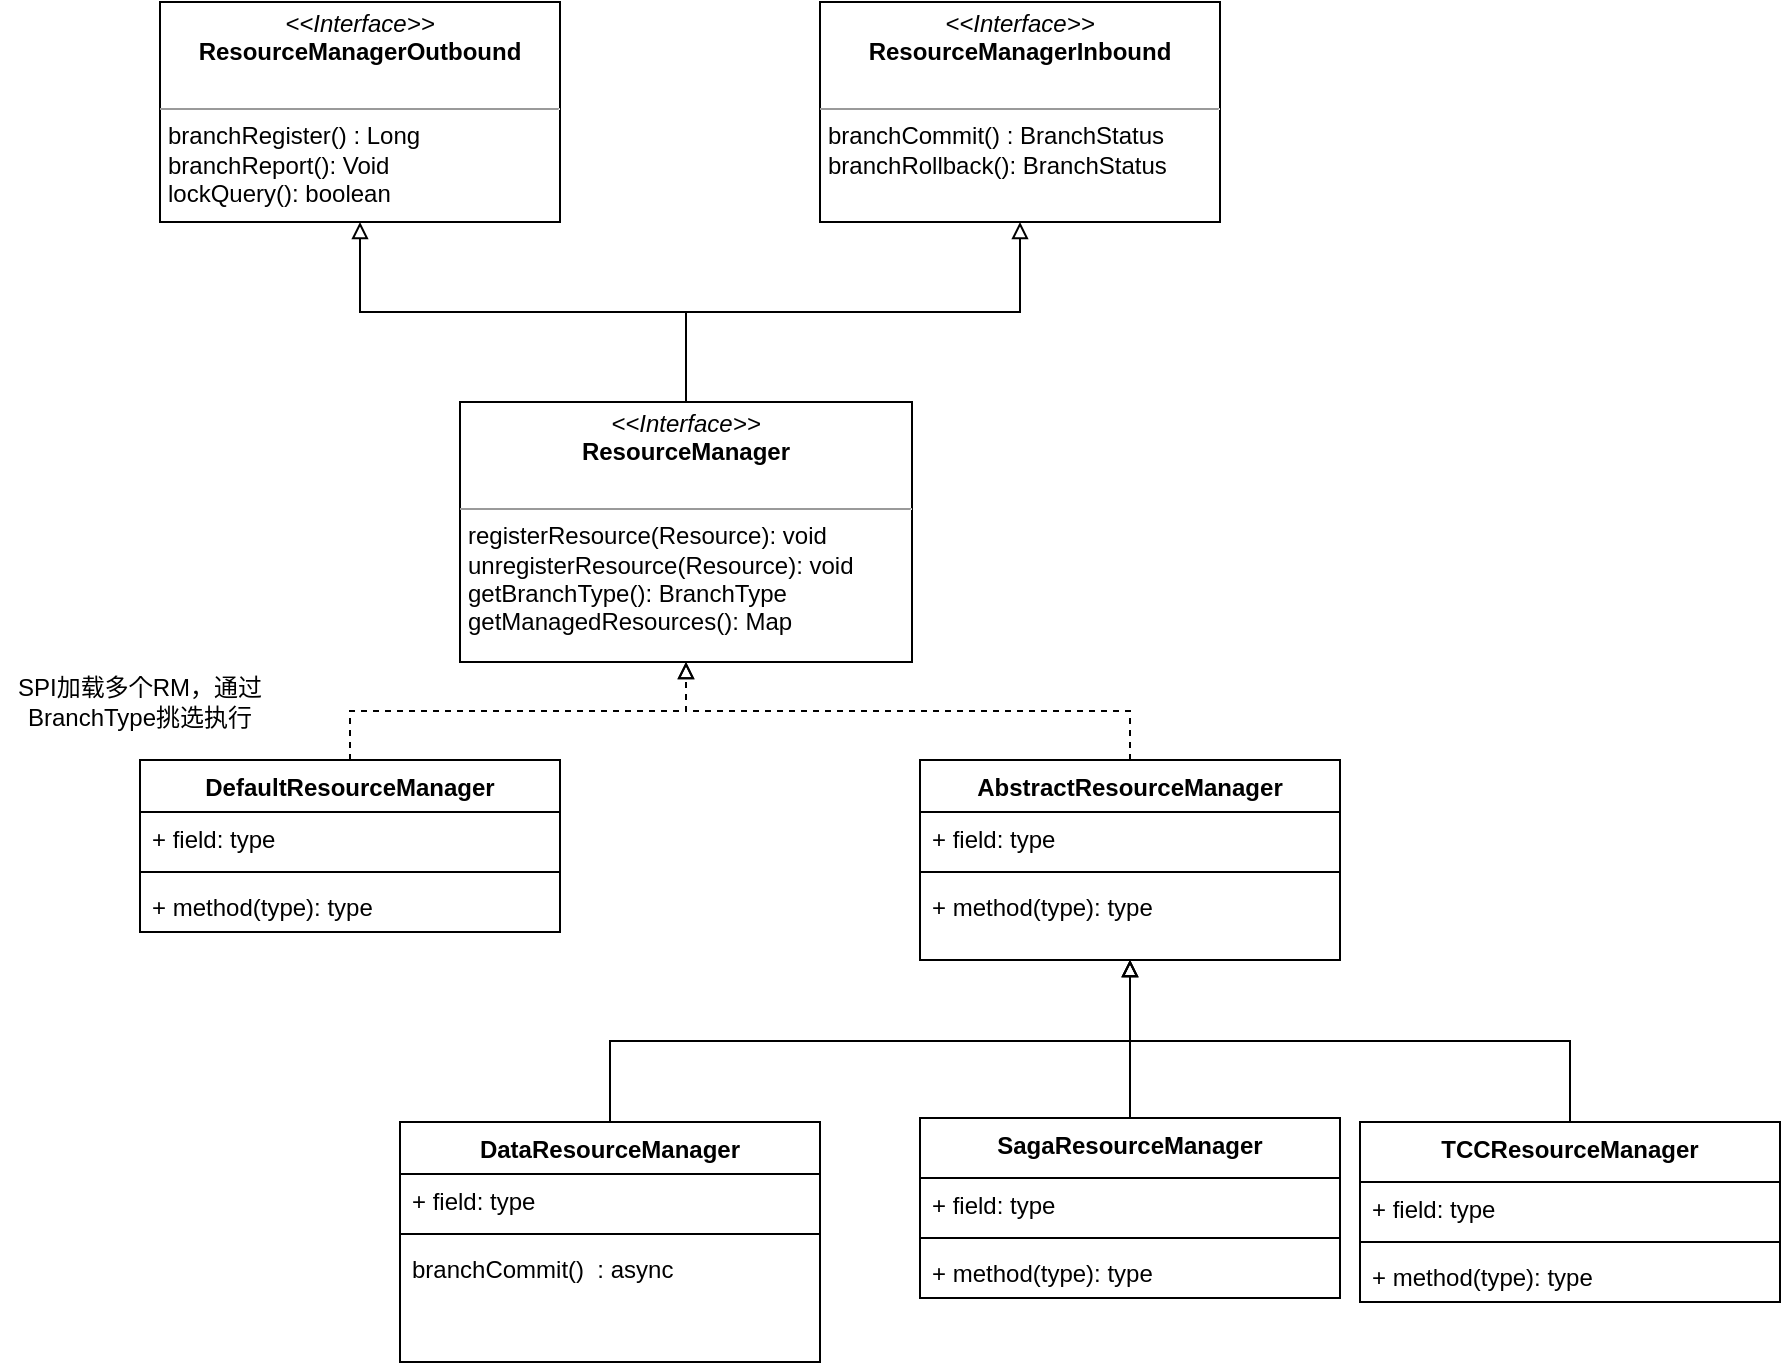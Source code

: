 <mxfile version="14.4.9" type="github">
  <diagram id="o7zCWSdlwjhEo8UM8fDb" name="Page-1">
    <mxGraphModel dx="1917" dy="547" grid="1" gridSize="10" guides="1" tooltips="1" connect="1" arrows="1" fold="1" page="1" pageScale="1" pageWidth="827" pageHeight="1169" math="0" shadow="0">
      <root>
        <mxCell id="0" />
        <mxCell id="1" parent="0" />
        <mxCell id="C-vi821LnxxrJohOB0C7-4" value="&lt;p style=&quot;margin: 0px ; margin-top: 4px ; text-align: center&quot;&gt;&lt;i&gt;&amp;lt;&amp;lt;Interface&amp;gt;&amp;gt;&lt;/i&gt;&lt;br&gt;&lt;b&gt;ResourceManagerOutbound&lt;/b&gt;&lt;/p&gt;&lt;p style=&quot;margin: 0px ; margin-left: 4px&quot;&gt;&lt;br&gt;&lt;/p&gt;&lt;hr size=&quot;1&quot;&gt;&lt;p style=&quot;margin: 0px ; margin-left: 4px&quot;&gt;branchRegister() : Long&lt;br&gt;branchReport(): Void&lt;/p&gt;&lt;p style=&quot;margin: 0px ; margin-left: 4px&quot;&gt;lockQuery(): boolean&lt;/p&gt;" style="verticalAlign=top;align=left;overflow=fill;fontSize=12;fontFamily=Helvetica;html=1;" vertex="1" parent="1">
          <mxGeometry x="50" y="120" width="200" height="110" as="geometry" />
        </mxCell>
        <mxCell id="C-vi821LnxxrJohOB0C7-5" value="&lt;p style=&quot;margin: 0px ; margin-top: 4px ; text-align: center&quot;&gt;&lt;i&gt;&amp;lt;&amp;lt;Interface&amp;gt;&amp;gt;&lt;/i&gt;&lt;br&gt;&lt;b&gt;ResourceManagerInbound&lt;/b&gt;&lt;/p&gt;&lt;p style=&quot;margin: 0px ; margin-left: 4px&quot;&gt;&lt;br&gt;&lt;/p&gt;&lt;hr size=&quot;1&quot;&gt;&lt;p style=&quot;margin: 0px ; margin-left: 4px&quot;&gt;branchCommit() : BranchStatus&lt;br&gt;branchRollback(): BranchStatus&lt;/p&gt;&lt;p style=&quot;margin: 0px ; margin-left: 4px&quot;&gt;&lt;br&gt;&lt;/p&gt;" style="verticalAlign=top;align=left;overflow=fill;fontSize=12;fontFamily=Helvetica;html=1;" vertex="1" parent="1">
          <mxGeometry x="380" y="120" width="200" height="110" as="geometry" />
        </mxCell>
        <mxCell id="C-vi821LnxxrJohOB0C7-8" style="edgeStyle=orthogonalEdgeStyle;rounded=0;orthogonalLoop=1;jettySize=auto;html=1;exitX=0.5;exitY=0;exitDx=0;exitDy=0;entryX=0.5;entryY=1;entryDx=0;entryDy=0;endArrow=block;endFill=0;" edge="1" parent="1" source="C-vi821LnxxrJohOB0C7-6" target="C-vi821LnxxrJohOB0C7-4">
          <mxGeometry relative="1" as="geometry" />
        </mxCell>
        <mxCell id="C-vi821LnxxrJohOB0C7-13" style="edgeStyle=orthogonalEdgeStyle;rounded=0;orthogonalLoop=1;jettySize=auto;html=1;exitX=0.5;exitY=0;exitDx=0;exitDy=0;entryX=0.5;entryY=1;entryDx=0;entryDy=0;endArrow=block;endFill=0;" edge="1" parent="1" source="C-vi821LnxxrJohOB0C7-6" target="C-vi821LnxxrJohOB0C7-5">
          <mxGeometry relative="1" as="geometry" />
        </mxCell>
        <mxCell id="C-vi821LnxxrJohOB0C7-6" value="&lt;p style=&quot;margin: 0px ; margin-top: 4px ; text-align: center&quot;&gt;&lt;i&gt;&amp;lt;&amp;lt;Interface&amp;gt;&amp;gt;&lt;/i&gt;&lt;br&gt;&lt;b&gt;ResourceManager&lt;/b&gt;&lt;/p&gt;&lt;p style=&quot;margin: 0px ; margin-left: 4px&quot;&gt;&lt;br&gt;&lt;/p&gt;&lt;hr size=&quot;1&quot;&gt;&lt;p style=&quot;margin: 0px ; margin-left: 4px&quot;&gt;registerResource(Resource): void&lt;/p&gt;&lt;p style=&quot;margin: 0px ; margin-left: 4px&quot;&gt;unregisterResource(Resource): void&amp;nbsp;&lt;/p&gt;&lt;p style=&quot;margin: 0px ; margin-left: 4px&quot;&gt;getBranchType(): BranchType&lt;/p&gt;&lt;p style=&quot;margin: 0px ; margin-left: 4px&quot;&gt;getManagedResources(): Map&lt;/p&gt;" style="verticalAlign=top;align=left;overflow=fill;fontSize=12;fontFamily=Helvetica;html=1;" vertex="1" parent="1">
          <mxGeometry x="200" y="320" width="226" height="130" as="geometry" />
        </mxCell>
        <mxCell id="C-vi821LnxxrJohOB0C7-34" style="edgeStyle=orthogonalEdgeStyle;rounded=0;orthogonalLoop=1;jettySize=auto;html=1;exitX=0.5;exitY=0;exitDx=0;exitDy=0;entryX=0.5;entryY=1;entryDx=0;entryDy=0;endArrow=block;endFill=0;dashed=1;" edge="1" parent="1" source="C-vi821LnxxrJohOB0C7-14" target="C-vi821LnxxrJohOB0C7-6">
          <mxGeometry relative="1" as="geometry" />
        </mxCell>
        <mxCell id="C-vi821LnxxrJohOB0C7-14" value="DefaultResourceManager" style="swimlane;fontStyle=1;align=center;verticalAlign=top;childLayout=stackLayout;horizontal=1;startSize=26;horizontalStack=0;resizeParent=1;resizeParentMax=0;resizeLast=0;collapsible=1;marginBottom=0;" vertex="1" parent="1">
          <mxGeometry x="40" y="499" width="210" height="86" as="geometry" />
        </mxCell>
        <mxCell id="C-vi821LnxxrJohOB0C7-15" value="+ field: type" style="text;strokeColor=none;fillColor=none;align=left;verticalAlign=top;spacingLeft=4;spacingRight=4;overflow=hidden;rotatable=0;points=[[0,0.5],[1,0.5]];portConstraint=eastwest;" vertex="1" parent="C-vi821LnxxrJohOB0C7-14">
          <mxGeometry y="26" width="210" height="26" as="geometry" />
        </mxCell>
        <mxCell id="C-vi821LnxxrJohOB0C7-16" value="" style="line;strokeWidth=1;fillColor=none;align=left;verticalAlign=middle;spacingTop=-1;spacingLeft=3;spacingRight=3;rotatable=0;labelPosition=right;points=[];portConstraint=eastwest;" vertex="1" parent="C-vi821LnxxrJohOB0C7-14">
          <mxGeometry y="52" width="210" height="8" as="geometry" />
        </mxCell>
        <mxCell id="C-vi821LnxxrJohOB0C7-17" value="+ method(type): type" style="text;strokeColor=none;fillColor=none;align=left;verticalAlign=top;spacingLeft=4;spacingRight=4;overflow=hidden;rotatable=0;points=[[0,0.5],[1,0.5]];portConstraint=eastwest;" vertex="1" parent="C-vi821LnxxrJohOB0C7-14">
          <mxGeometry y="60" width="210" height="26" as="geometry" />
        </mxCell>
        <mxCell id="C-vi821LnxxrJohOB0C7-35" style="edgeStyle=orthogonalEdgeStyle;rounded=0;orthogonalLoop=1;jettySize=auto;html=1;exitX=0.5;exitY=0;exitDx=0;exitDy=0;entryX=0.5;entryY=1;entryDx=0;entryDy=0;dashed=1;endArrow=block;endFill=0;" edge="1" parent="1" source="C-vi821LnxxrJohOB0C7-18" target="C-vi821LnxxrJohOB0C7-6">
          <mxGeometry relative="1" as="geometry" />
        </mxCell>
        <mxCell id="C-vi821LnxxrJohOB0C7-18" value="AbstractResourceManager" style="swimlane;fontStyle=1;align=center;verticalAlign=top;childLayout=stackLayout;horizontal=1;startSize=26;horizontalStack=0;resizeParent=1;resizeParentMax=0;resizeLast=0;collapsible=1;marginBottom=0;" vertex="1" parent="1">
          <mxGeometry x="430" y="499" width="210" height="100" as="geometry" />
        </mxCell>
        <mxCell id="C-vi821LnxxrJohOB0C7-19" value="+ field: type" style="text;strokeColor=none;fillColor=none;align=left;verticalAlign=top;spacingLeft=4;spacingRight=4;overflow=hidden;rotatable=0;points=[[0,0.5],[1,0.5]];portConstraint=eastwest;" vertex="1" parent="C-vi821LnxxrJohOB0C7-18">
          <mxGeometry y="26" width="210" height="26" as="geometry" />
        </mxCell>
        <mxCell id="C-vi821LnxxrJohOB0C7-20" value="" style="line;strokeWidth=1;fillColor=none;align=left;verticalAlign=middle;spacingTop=-1;spacingLeft=3;spacingRight=3;rotatable=0;labelPosition=right;points=[];portConstraint=eastwest;" vertex="1" parent="C-vi821LnxxrJohOB0C7-18">
          <mxGeometry y="52" width="210" height="8" as="geometry" />
        </mxCell>
        <mxCell id="C-vi821LnxxrJohOB0C7-21" value="+ method(type): type" style="text;strokeColor=none;fillColor=none;align=left;verticalAlign=top;spacingLeft=4;spacingRight=4;overflow=hidden;rotatable=0;points=[[0,0.5],[1,0.5]];portConstraint=eastwest;" vertex="1" parent="C-vi821LnxxrJohOB0C7-18">
          <mxGeometry y="60" width="210" height="40" as="geometry" />
        </mxCell>
        <mxCell id="C-vi821LnxxrJohOB0C7-48" style="edgeStyle=orthogonalEdgeStyle;rounded=0;orthogonalLoop=1;jettySize=auto;html=1;exitX=0.5;exitY=0;exitDx=0;exitDy=0;endArrow=block;endFill=0;" edge="1" parent="1" source="C-vi821LnxxrJohOB0C7-22" target="C-vi821LnxxrJohOB0C7-18">
          <mxGeometry relative="1" as="geometry" />
        </mxCell>
        <mxCell id="C-vi821LnxxrJohOB0C7-22" value="DataResourceManager" style="swimlane;fontStyle=1;align=center;verticalAlign=top;childLayout=stackLayout;horizontal=1;startSize=26;horizontalStack=0;resizeParent=1;resizeParentMax=0;resizeLast=0;collapsible=1;marginBottom=0;" vertex="1" parent="1">
          <mxGeometry x="170" y="680" width="210" height="120" as="geometry" />
        </mxCell>
        <mxCell id="C-vi821LnxxrJohOB0C7-23" value="+ field: type" style="text;strokeColor=none;fillColor=none;align=left;verticalAlign=top;spacingLeft=4;spacingRight=4;overflow=hidden;rotatable=0;points=[[0,0.5],[1,0.5]];portConstraint=eastwest;" vertex="1" parent="C-vi821LnxxrJohOB0C7-22">
          <mxGeometry y="26" width="210" height="26" as="geometry" />
        </mxCell>
        <mxCell id="C-vi821LnxxrJohOB0C7-24" value="" style="line;strokeWidth=1;fillColor=none;align=left;verticalAlign=middle;spacingTop=-1;spacingLeft=3;spacingRight=3;rotatable=0;labelPosition=right;points=[];portConstraint=eastwest;" vertex="1" parent="C-vi821LnxxrJohOB0C7-22">
          <mxGeometry y="52" width="210" height="8" as="geometry" />
        </mxCell>
        <mxCell id="C-vi821LnxxrJohOB0C7-25" value="branchCommit()  : async&#xa;" style="text;strokeColor=none;fillColor=none;align=left;verticalAlign=top;spacingLeft=4;spacingRight=4;overflow=hidden;rotatable=0;points=[[0,0.5],[1,0.5]];portConstraint=eastwest;" vertex="1" parent="C-vi821LnxxrJohOB0C7-22">
          <mxGeometry y="60" width="210" height="60" as="geometry" />
        </mxCell>
        <mxCell id="C-vi821LnxxrJohOB0C7-47" style="edgeStyle=orthogonalEdgeStyle;rounded=0;orthogonalLoop=1;jettySize=auto;html=1;exitX=0.5;exitY=0;exitDx=0;exitDy=0;endArrow=block;endFill=0;" edge="1" parent="1" source="C-vi821LnxxrJohOB0C7-26" target="C-vi821LnxxrJohOB0C7-18">
          <mxGeometry relative="1" as="geometry" />
        </mxCell>
        <mxCell id="C-vi821LnxxrJohOB0C7-26" value="SagaResourceManager" style="swimlane;fontStyle=1;align=center;verticalAlign=top;childLayout=stackLayout;horizontal=1;startSize=30;horizontalStack=0;resizeParent=1;resizeParentMax=0;resizeLast=0;collapsible=1;marginBottom=0;" vertex="1" parent="1">
          <mxGeometry x="430" y="678" width="210" height="90" as="geometry" />
        </mxCell>
        <mxCell id="C-vi821LnxxrJohOB0C7-27" value="+ field: type" style="text;strokeColor=none;fillColor=none;align=left;verticalAlign=top;spacingLeft=4;spacingRight=4;overflow=hidden;rotatable=0;points=[[0,0.5],[1,0.5]];portConstraint=eastwest;" vertex="1" parent="C-vi821LnxxrJohOB0C7-26">
          <mxGeometry y="30" width="210" height="26" as="geometry" />
        </mxCell>
        <mxCell id="C-vi821LnxxrJohOB0C7-28" value="" style="line;strokeWidth=1;fillColor=none;align=left;verticalAlign=middle;spacingTop=-1;spacingLeft=3;spacingRight=3;rotatable=0;labelPosition=right;points=[];portConstraint=eastwest;" vertex="1" parent="C-vi821LnxxrJohOB0C7-26">
          <mxGeometry y="56" width="210" height="8" as="geometry" />
        </mxCell>
        <mxCell id="C-vi821LnxxrJohOB0C7-29" value="+ method(type): type" style="text;strokeColor=none;fillColor=none;align=left;verticalAlign=top;spacingLeft=4;spacingRight=4;overflow=hidden;rotatable=0;points=[[0,0.5],[1,0.5]];portConstraint=eastwest;" vertex="1" parent="C-vi821LnxxrJohOB0C7-26">
          <mxGeometry y="64" width="210" height="26" as="geometry" />
        </mxCell>
        <mxCell id="C-vi821LnxxrJohOB0C7-49" style="edgeStyle=orthogonalEdgeStyle;rounded=0;orthogonalLoop=1;jettySize=auto;html=1;exitX=0.5;exitY=0;exitDx=0;exitDy=0;endArrow=block;endFill=0;" edge="1" parent="1" source="C-vi821LnxxrJohOB0C7-30" target="C-vi821LnxxrJohOB0C7-18">
          <mxGeometry relative="1" as="geometry" />
        </mxCell>
        <mxCell id="C-vi821LnxxrJohOB0C7-30" value="TCCResourceManager" style="swimlane;fontStyle=1;align=center;verticalAlign=top;childLayout=stackLayout;horizontal=1;startSize=30;horizontalStack=0;resizeParent=1;resizeParentMax=0;resizeLast=0;collapsible=1;marginBottom=0;" vertex="1" parent="1">
          <mxGeometry x="650" y="680" width="210" height="90" as="geometry" />
        </mxCell>
        <mxCell id="C-vi821LnxxrJohOB0C7-31" value="+ field: type" style="text;strokeColor=none;fillColor=none;align=left;verticalAlign=top;spacingLeft=4;spacingRight=4;overflow=hidden;rotatable=0;points=[[0,0.5],[1,0.5]];portConstraint=eastwest;" vertex="1" parent="C-vi821LnxxrJohOB0C7-30">
          <mxGeometry y="30" width="210" height="26" as="geometry" />
        </mxCell>
        <mxCell id="C-vi821LnxxrJohOB0C7-32" value="" style="line;strokeWidth=1;fillColor=none;align=left;verticalAlign=middle;spacingTop=-1;spacingLeft=3;spacingRight=3;rotatable=0;labelPosition=right;points=[];portConstraint=eastwest;" vertex="1" parent="C-vi821LnxxrJohOB0C7-30">
          <mxGeometry y="56" width="210" height="8" as="geometry" />
        </mxCell>
        <mxCell id="C-vi821LnxxrJohOB0C7-33" value="+ method(type): type" style="text;strokeColor=none;fillColor=none;align=left;verticalAlign=top;spacingLeft=4;spacingRight=4;overflow=hidden;rotatable=0;points=[[0,0.5],[1,0.5]];portConstraint=eastwest;" vertex="1" parent="C-vi821LnxxrJohOB0C7-30">
          <mxGeometry y="64" width="210" height="26" as="geometry" />
        </mxCell>
        <mxCell id="C-vi821LnxxrJohOB0C7-50" value="SPI加载多个RM，通过BranchType挑选执行" style="text;html=1;strokeColor=none;fillColor=none;align=center;verticalAlign=middle;whiteSpace=wrap;rounded=0;" vertex="1" parent="1">
          <mxGeometry x="-30" y="450" width="140" height="40" as="geometry" />
        </mxCell>
      </root>
    </mxGraphModel>
  </diagram>
</mxfile>
